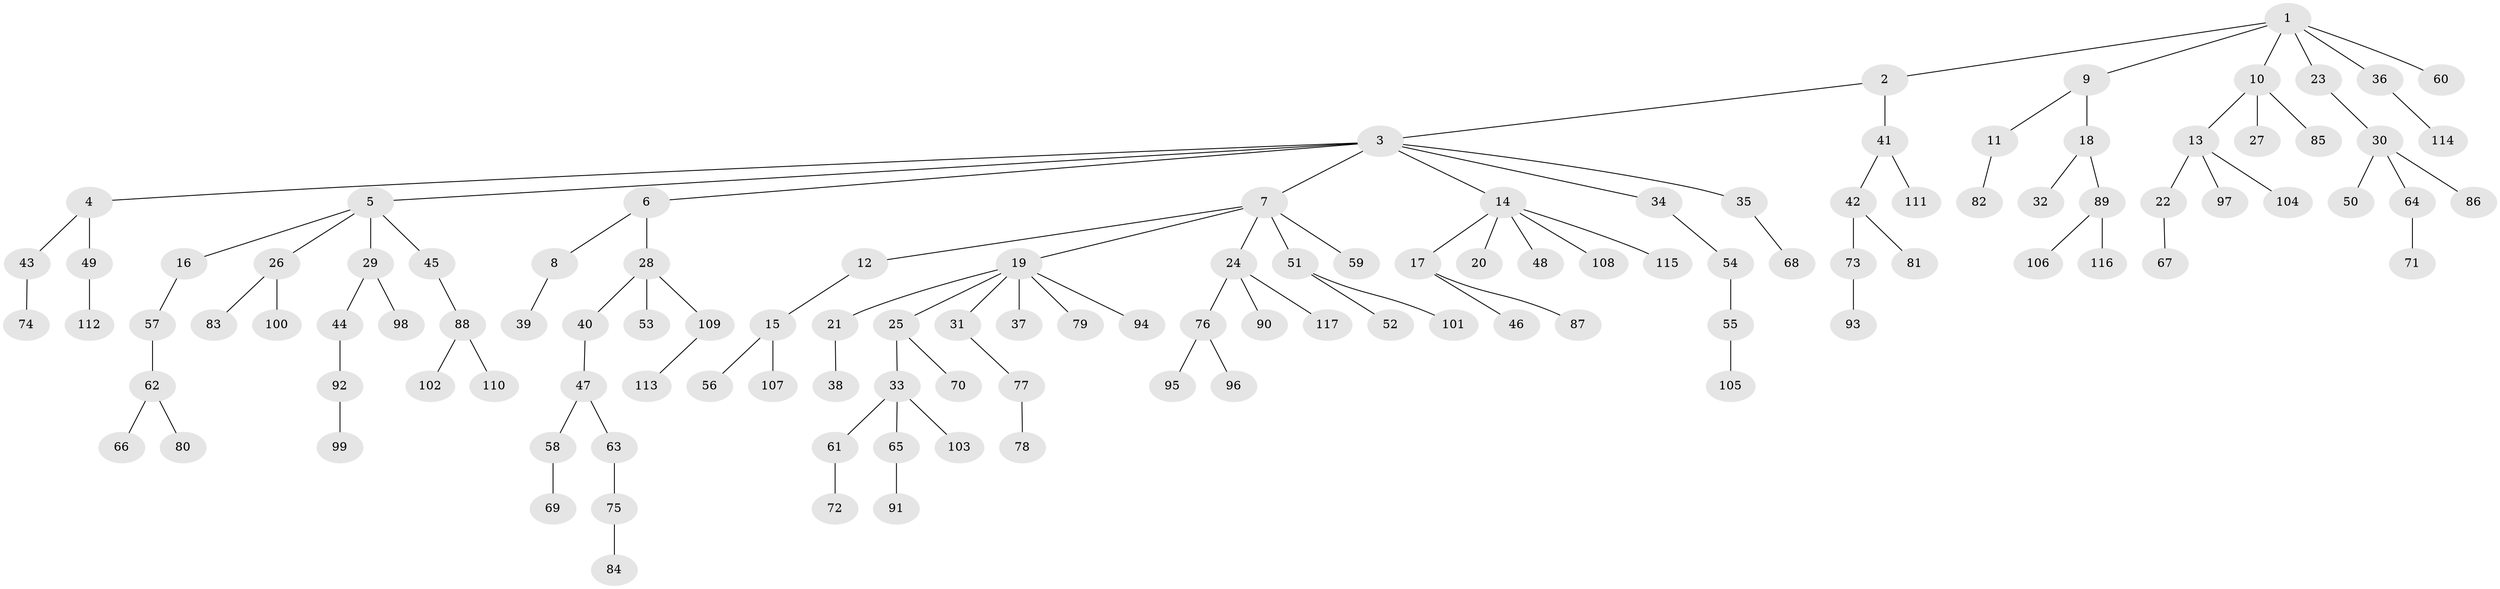 // Generated by graph-tools (version 1.1) at 2025/26/03/09/25 03:26:28]
// undirected, 117 vertices, 116 edges
graph export_dot {
graph [start="1"]
  node [color=gray90,style=filled];
  1;
  2;
  3;
  4;
  5;
  6;
  7;
  8;
  9;
  10;
  11;
  12;
  13;
  14;
  15;
  16;
  17;
  18;
  19;
  20;
  21;
  22;
  23;
  24;
  25;
  26;
  27;
  28;
  29;
  30;
  31;
  32;
  33;
  34;
  35;
  36;
  37;
  38;
  39;
  40;
  41;
  42;
  43;
  44;
  45;
  46;
  47;
  48;
  49;
  50;
  51;
  52;
  53;
  54;
  55;
  56;
  57;
  58;
  59;
  60;
  61;
  62;
  63;
  64;
  65;
  66;
  67;
  68;
  69;
  70;
  71;
  72;
  73;
  74;
  75;
  76;
  77;
  78;
  79;
  80;
  81;
  82;
  83;
  84;
  85;
  86;
  87;
  88;
  89;
  90;
  91;
  92;
  93;
  94;
  95;
  96;
  97;
  98;
  99;
  100;
  101;
  102;
  103;
  104;
  105;
  106;
  107;
  108;
  109;
  110;
  111;
  112;
  113;
  114;
  115;
  116;
  117;
  1 -- 2;
  1 -- 9;
  1 -- 10;
  1 -- 23;
  1 -- 36;
  1 -- 60;
  2 -- 3;
  2 -- 41;
  3 -- 4;
  3 -- 5;
  3 -- 6;
  3 -- 7;
  3 -- 14;
  3 -- 34;
  3 -- 35;
  4 -- 43;
  4 -- 49;
  5 -- 16;
  5 -- 26;
  5 -- 29;
  5 -- 45;
  6 -- 8;
  6 -- 28;
  7 -- 12;
  7 -- 19;
  7 -- 24;
  7 -- 51;
  7 -- 59;
  8 -- 39;
  9 -- 11;
  9 -- 18;
  10 -- 13;
  10 -- 27;
  10 -- 85;
  11 -- 82;
  12 -- 15;
  13 -- 22;
  13 -- 97;
  13 -- 104;
  14 -- 17;
  14 -- 20;
  14 -- 48;
  14 -- 108;
  14 -- 115;
  15 -- 56;
  15 -- 107;
  16 -- 57;
  17 -- 46;
  17 -- 87;
  18 -- 32;
  18 -- 89;
  19 -- 21;
  19 -- 25;
  19 -- 31;
  19 -- 37;
  19 -- 79;
  19 -- 94;
  21 -- 38;
  22 -- 67;
  23 -- 30;
  24 -- 76;
  24 -- 90;
  24 -- 117;
  25 -- 33;
  25 -- 70;
  26 -- 83;
  26 -- 100;
  28 -- 40;
  28 -- 53;
  28 -- 109;
  29 -- 44;
  29 -- 98;
  30 -- 50;
  30 -- 64;
  30 -- 86;
  31 -- 77;
  33 -- 61;
  33 -- 65;
  33 -- 103;
  34 -- 54;
  35 -- 68;
  36 -- 114;
  40 -- 47;
  41 -- 42;
  41 -- 111;
  42 -- 73;
  42 -- 81;
  43 -- 74;
  44 -- 92;
  45 -- 88;
  47 -- 58;
  47 -- 63;
  49 -- 112;
  51 -- 52;
  51 -- 101;
  54 -- 55;
  55 -- 105;
  57 -- 62;
  58 -- 69;
  61 -- 72;
  62 -- 66;
  62 -- 80;
  63 -- 75;
  64 -- 71;
  65 -- 91;
  73 -- 93;
  75 -- 84;
  76 -- 95;
  76 -- 96;
  77 -- 78;
  88 -- 102;
  88 -- 110;
  89 -- 106;
  89 -- 116;
  92 -- 99;
  109 -- 113;
}
